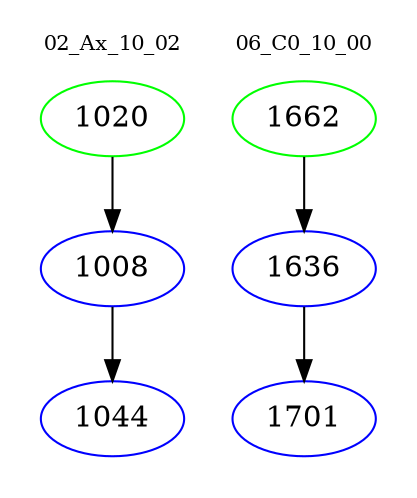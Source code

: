 digraph{
subgraph cluster_0 {
color = white
label = "02_Ax_10_02";
fontsize=10;
T0_1020 [label="1020", color="green"]
T0_1020 -> T0_1008 [color="black"]
T0_1008 [label="1008", color="blue"]
T0_1008 -> T0_1044 [color="black"]
T0_1044 [label="1044", color="blue"]
}
subgraph cluster_1 {
color = white
label = "06_C0_10_00";
fontsize=10;
T1_1662 [label="1662", color="green"]
T1_1662 -> T1_1636 [color="black"]
T1_1636 [label="1636", color="blue"]
T1_1636 -> T1_1701 [color="black"]
T1_1701 [label="1701", color="blue"]
}
}
